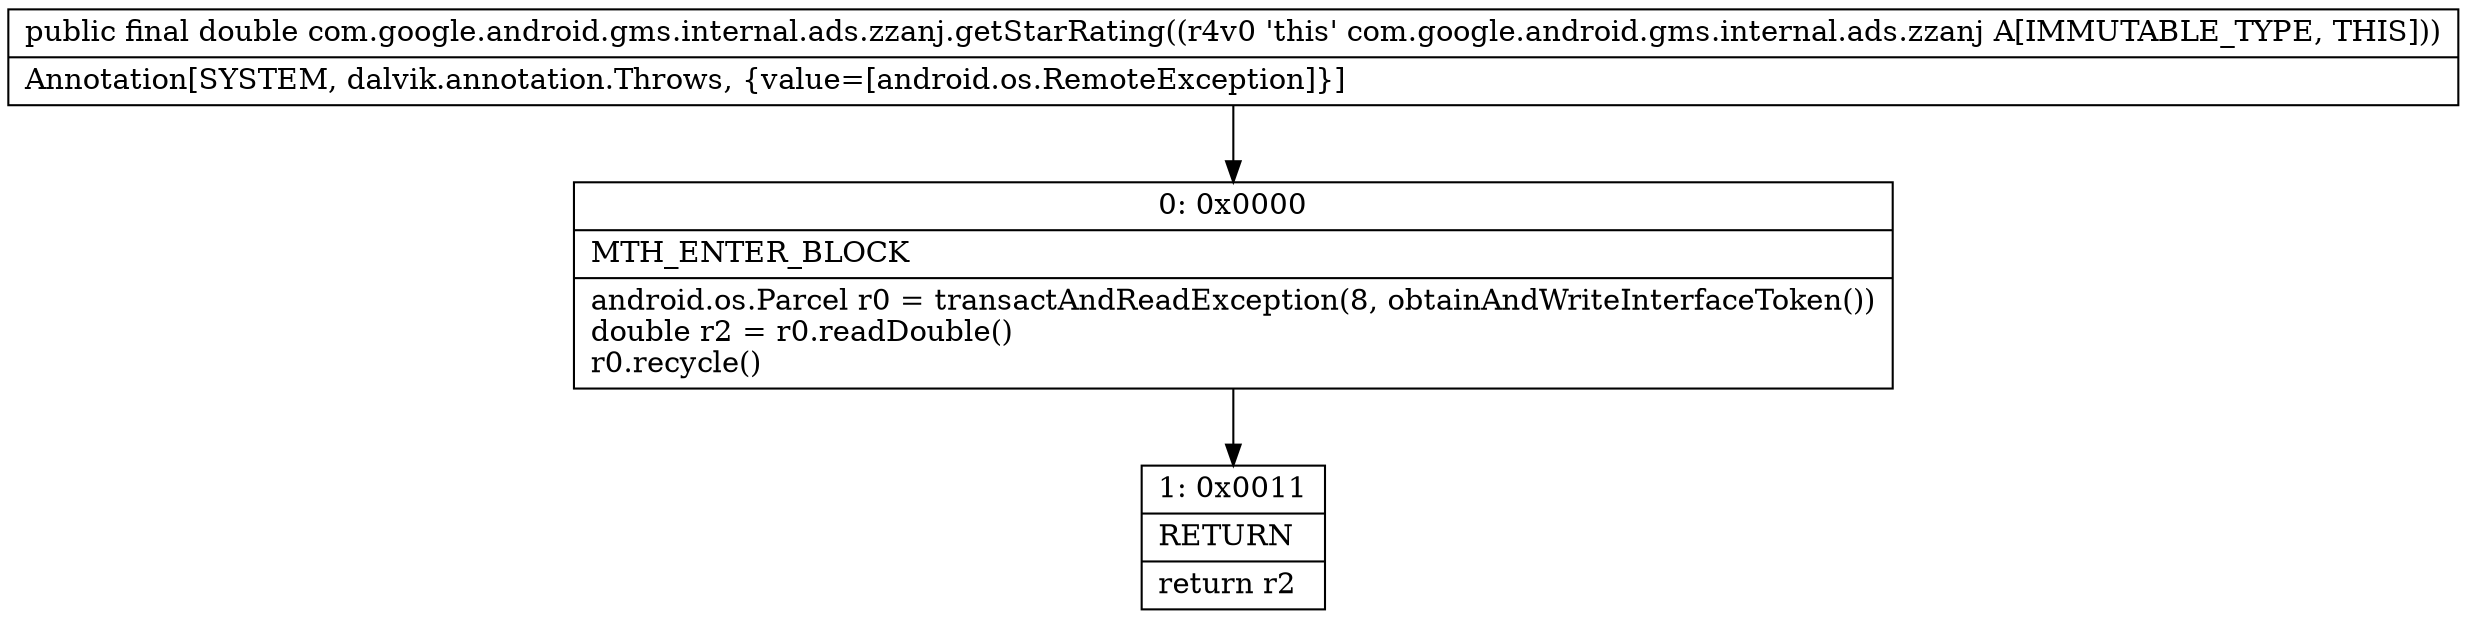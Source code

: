 digraph "CFG forcom.google.android.gms.internal.ads.zzanj.getStarRating()D" {
Node_0 [shape=record,label="{0\:\ 0x0000|MTH_ENTER_BLOCK\l|android.os.Parcel r0 = transactAndReadException(8, obtainAndWriteInterfaceToken())\ldouble r2 = r0.readDouble()\lr0.recycle()\l}"];
Node_1 [shape=record,label="{1\:\ 0x0011|RETURN\l|return r2\l}"];
MethodNode[shape=record,label="{public final double com.google.android.gms.internal.ads.zzanj.getStarRating((r4v0 'this' com.google.android.gms.internal.ads.zzanj A[IMMUTABLE_TYPE, THIS]))  | Annotation[SYSTEM, dalvik.annotation.Throws, \{value=[android.os.RemoteException]\}]\l}"];
MethodNode -> Node_0;
Node_0 -> Node_1;
}

